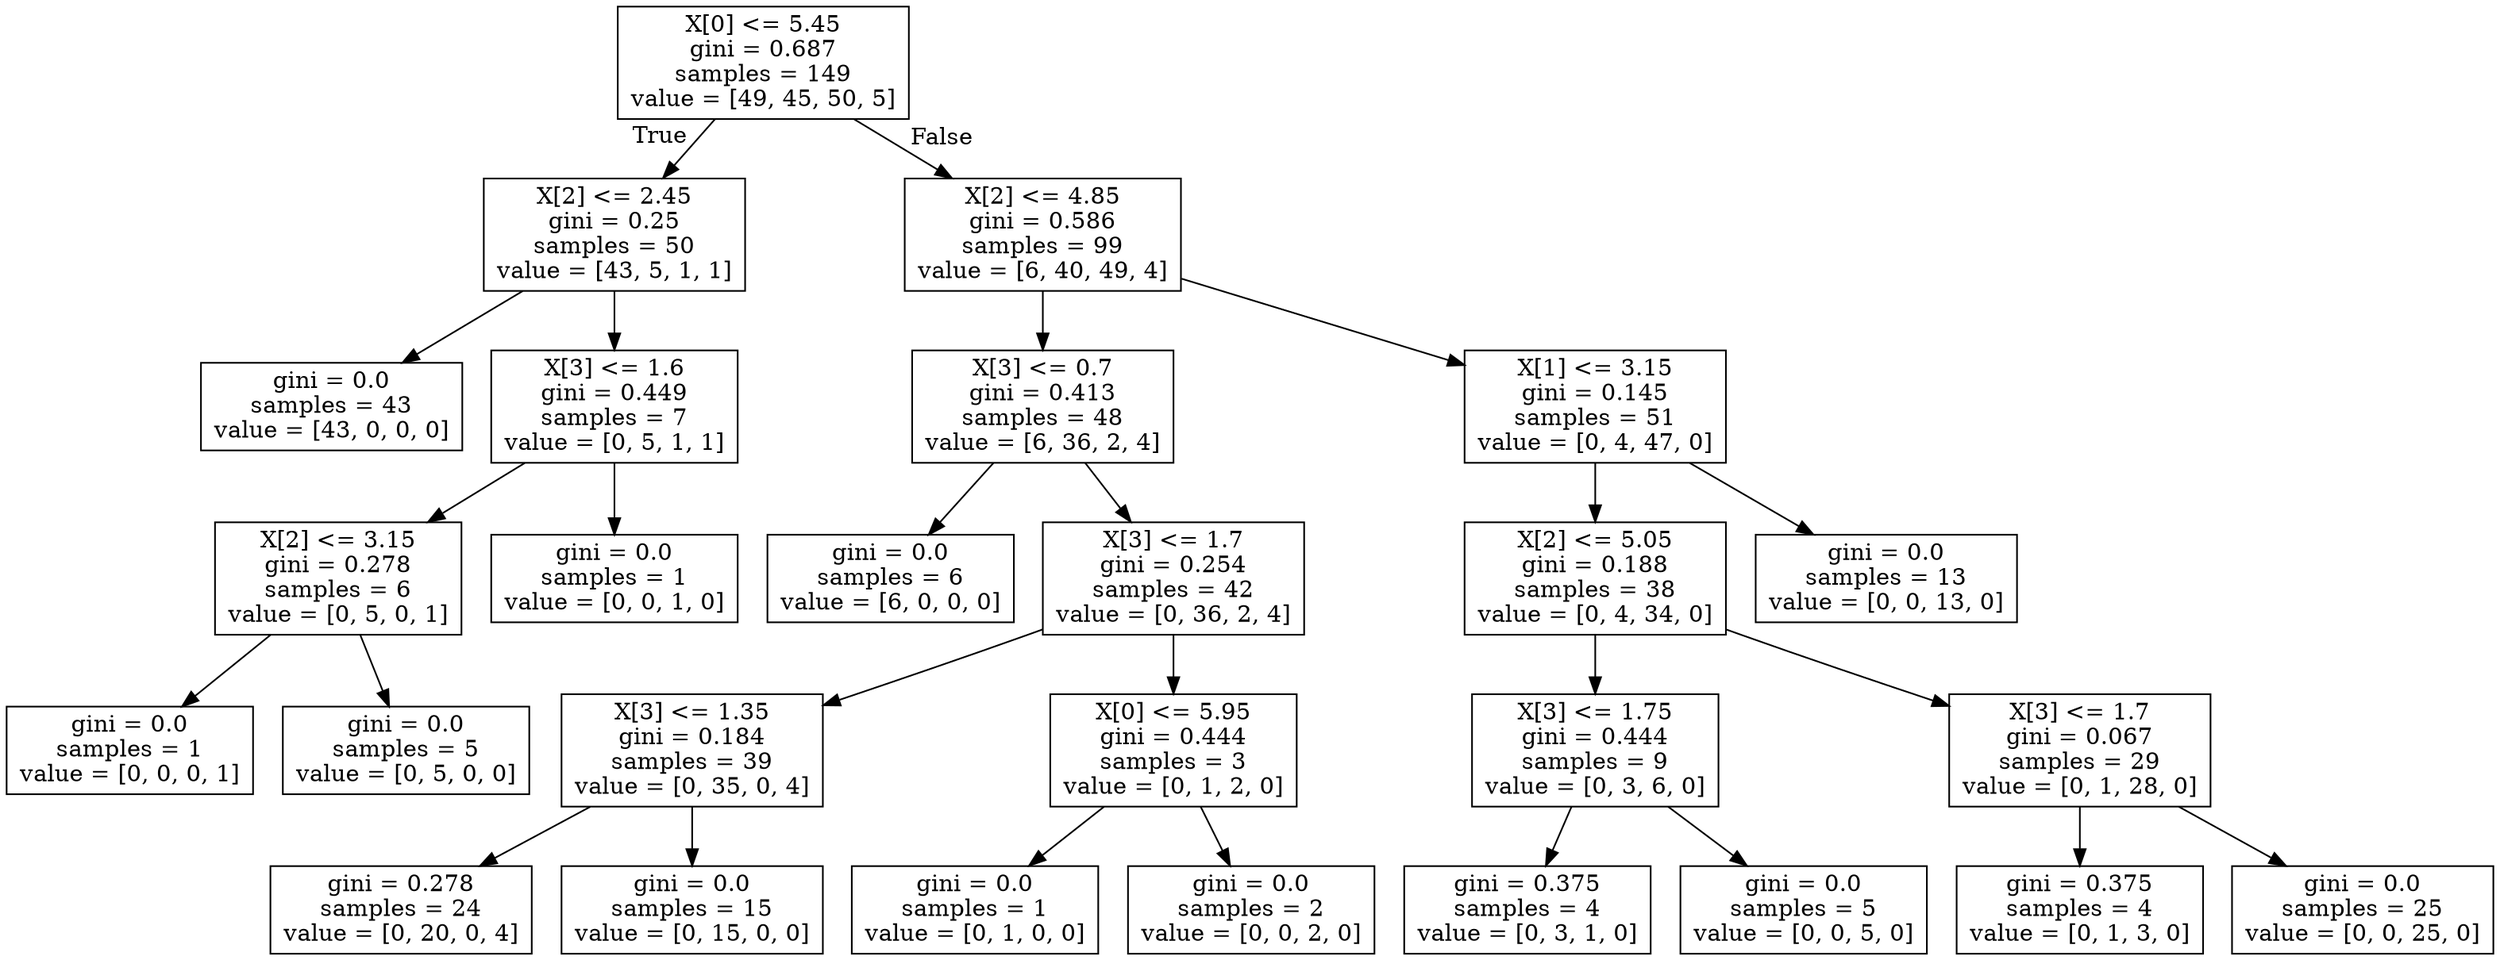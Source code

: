 digraph Tree {
node [shape=box] ;
0 [label="X[0] <= 5.45\ngini = 0.687\nsamples = 149\nvalue = [49, 45, 50, 5]"] ;
1 [label="X[2] <= 2.45\ngini = 0.25\nsamples = 50\nvalue = [43, 5, 1, 1]"] ;
0 -> 1 [labeldistance=2.5, labelangle=45, headlabel="True"] ;
2 [label="gini = 0.0\nsamples = 43\nvalue = [43, 0, 0, 0]"] ;
1 -> 2 ;
3 [label="X[3] <= 1.6\ngini = 0.449\nsamples = 7\nvalue = [0, 5, 1, 1]"] ;
1 -> 3 ;
4 [label="X[2] <= 3.15\ngini = 0.278\nsamples = 6\nvalue = [0, 5, 0, 1]"] ;
3 -> 4 ;
5 [label="gini = 0.0\nsamples = 1\nvalue = [0, 0, 0, 1]"] ;
4 -> 5 ;
6 [label="gini = 0.0\nsamples = 5\nvalue = [0, 5, 0, 0]"] ;
4 -> 6 ;
7 [label="gini = 0.0\nsamples = 1\nvalue = [0, 0, 1, 0]"] ;
3 -> 7 ;
8 [label="X[2] <= 4.85\ngini = 0.586\nsamples = 99\nvalue = [6, 40, 49, 4]"] ;
0 -> 8 [labeldistance=2.5, labelangle=-45, headlabel="False"] ;
9 [label="X[3] <= 0.7\ngini = 0.413\nsamples = 48\nvalue = [6, 36, 2, 4]"] ;
8 -> 9 ;
10 [label="gini = 0.0\nsamples = 6\nvalue = [6, 0, 0, 0]"] ;
9 -> 10 ;
11 [label="X[3] <= 1.7\ngini = 0.254\nsamples = 42\nvalue = [0, 36, 2, 4]"] ;
9 -> 11 ;
12 [label="X[3] <= 1.35\ngini = 0.184\nsamples = 39\nvalue = [0, 35, 0, 4]"] ;
11 -> 12 ;
13 [label="gini = 0.278\nsamples = 24\nvalue = [0, 20, 0, 4]"] ;
12 -> 13 ;
14 [label="gini = 0.0\nsamples = 15\nvalue = [0, 15, 0, 0]"] ;
12 -> 14 ;
15 [label="X[0] <= 5.95\ngini = 0.444\nsamples = 3\nvalue = [0, 1, 2, 0]"] ;
11 -> 15 ;
16 [label="gini = 0.0\nsamples = 1\nvalue = [0, 1, 0, 0]"] ;
15 -> 16 ;
17 [label="gini = 0.0\nsamples = 2\nvalue = [0, 0, 2, 0]"] ;
15 -> 17 ;
18 [label="X[1] <= 3.15\ngini = 0.145\nsamples = 51\nvalue = [0, 4, 47, 0]"] ;
8 -> 18 ;
19 [label="X[2] <= 5.05\ngini = 0.188\nsamples = 38\nvalue = [0, 4, 34, 0]"] ;
18 -> 19 ;
20 [label="X[3] <= 1.75\ngini = 0.444\nsamples = 9\nvalue = [0, 3, 6, 0]"] ;
19 -> 20 ;
21 [label="gini = 0.375\nsamples = 4\nvalue = [0, 3, 1, 0]"] ;
20 -> 21 ;
22 [label="gini = 0.0\nsamples = 5\nvalue = [0, 0, 5, 0]"] ;
20 -> 22 ;
23 [label="X[3] <= 1.7\ngini = 0.067\nsamples = 29\nvalue = [0, 1, 28, 0]"] ;
19 -> 23 ;
24 [label="gini = 0.375\nsamples = 4\nvalue = [0, 1, 3, 0]"] ;
23 -> 24 ;
25 [label="gini = 0.0\nsamples = 25\nvalue = [0, 0, 25, 0]"] ;
23 -> 25 ;
26 [label="gini = 0.0\nsamples = 13\nvalue = [0, 0, 13, 0]"] ;
18 -> 26 ;
}